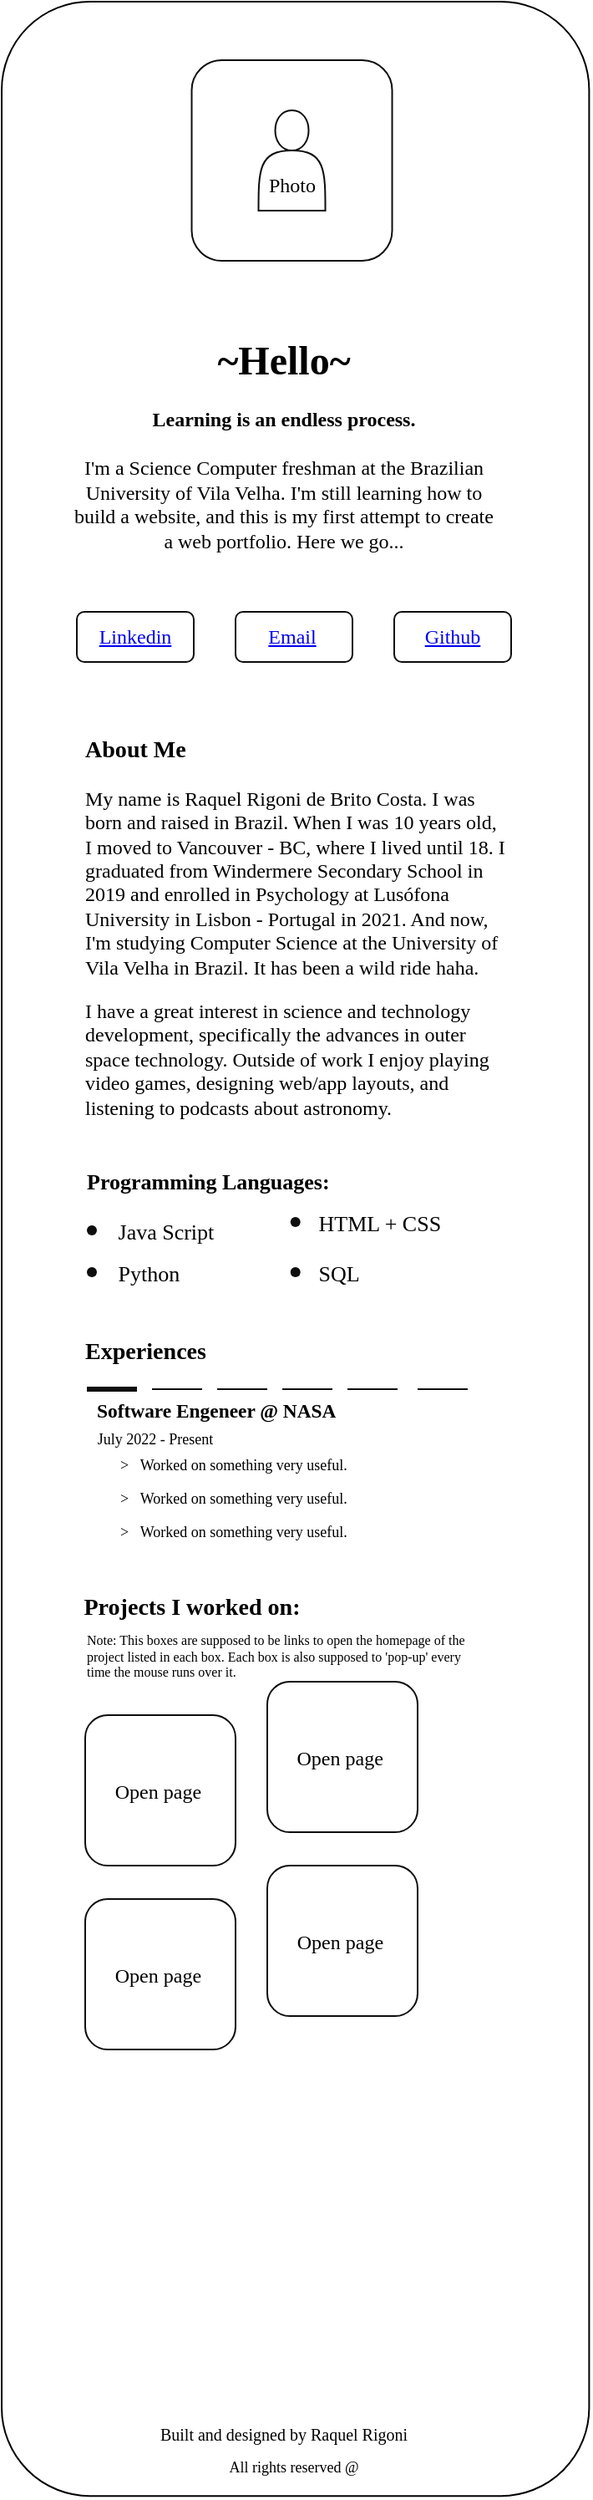 <mxfile version="20.2.5" type="github">
  <diagram id="Zk_9r5JQN1q4R0DaMTSa" name="Page-1">
    <mxGraphModel dx="1038" dy="619" grid="1" gridSize="10" guides="1" tooltips="1" connect="1" arrows="1" fold="1" page="1" pageScale="1" pageWidth="827" pageHeight="1169" math="0" shadow="0">
      <root>
        <mxCell id="0" />
        <mxCell id="1" parent="0" />
        <mxCell id="GfLxlEOh-HePHIYTMGW_-10" value="" style="rounded=1;whiteSpace=wrap;html=1;rotation=90;shadow=0;glass=0;sketch=0;gradientDirection=east;fontColor=none;noLabel=1;fontSize=10;" vertex="1" parent="1">
          <mxGeometry x="-325.18" y="615.21" width="1492.07" height="351.66" as="geometry" />
        </mxCell>
        <mxCell id="GfLxlEOh-HePHIYTMGW_-25" value="&lt;h1 style=&quot;&quot;&gt;~Hello~&lt;/h1&gt;&lt;div style=&quot;&quot;&gt;&lt;br&gt;&lt;/div&gt;&lt;p style=&quot;&quot;&gt;I&#39;m a Science Computer freshman at the Brazilian University of Vila Velha. I&#39;m still learning how to build a website, and this is my first attempt to create a web portfolio. Here we go...&lt;/p&gt;" style="text;html=1;spacing=5;spacingTop=-20;whiteSpace=wrap;overflow=hidden;rounded=0;opacity=95;fontFamily=Times New Roman;align=center;fontColor=default;" vertex="1" parent="1">
          <mxGeometry x="284" y="240" width="260" height="140" as="geometry" />
        </mxCell>
        <mxCell id="GfLxlEOh-HePHIYTMGW_-26" value="&lt;h4&gt;Learning is an endless process.&lt;/h4&gt;" style="text;html=1;strokeColor=none;fillColor=none;align=center;verticalAlign=middle;whiteSpace=wrap;rounded=0;fontFamily=Times New Roman;opacity=95;fontColor=default;" vertex="1" parent="1">
          <mxGeometry x="326" y="280" width="176" height="30" as="geometry" />
        </mxCell>
        <mxCell id="GfLxlEOh-HePHIYTMGW_-28" value="" style="rounded=1;whiteSpace=wrap;html=1;shadow=0;glass=0;sketch=0;fontFamily=Times New Roman;fontColor=#000000;strokeColor=default;strokeWidth=1;fillColor=none;gradientColor=#28169C;gradientDirection=east;opacity=95;" vertex="1" parent="1">
          <mxGeometry x="358.76" y="80" width="120" height="120" as="geometry" />
        </mxCell>
        <mxCell id="GfLxlEOh-HePHIYTMGW_-29" value="Photo" style="text;html=1;strokeColor=none;fillColor=none;align=center;verticalAlign=middle;whiteSpace=wrap;rounded=0;shadow=0;glass=0;sketch=0;fontFamily=Times New Roman;fontColor=default;opacity=95;" vertex="1" parent="1">
          <mxGeometry x="388.76" y="140" width="60" height="30" as="geometry" />
        </mxCell>
        <mxCell id="GfLxlEOh-HePHIYTMGW_-31" value="&lt;h3 style=&quot;&quot;&gt;About Me&lt;/h3&gt;&lt;p style=&quot;&quot;&gt;My name is Raquel Rigoni de Brito Costa. I was born and raised in Brazil. When I was 10 years old, I moved to Vancouver - BC, where I lived until 18. I graduated from Windermere Secondary School in 2019 and enrolled in Psychology at Lusófona University in Lisbon - Portugal in 2021. And now, I&#39;m studying Computer Science at the University of Vila Velha in Brazil. It has been a wild ride haha.&amp;nbsp;&lt;br&gt;&lt;/p&gt;&lt;p&gt;I have a great interest in science and technology development, specifically the advances in outer space technology.&amp;nbsp;Outside of work I enjoy playing video games, designing web/app layouts, and listening to podcasts about astronomy.&lt;br&gt;&lt;/p&gt;&lt;div&gt;&lt;br&gt;&lt;/div&gt;" style="text;html=1;strokeColor=none;fillColor=none;spacing=5;spacingTop=-20;whiteSpace=wrap;overflow=hidden;rounded=0;shadow=0;glass=0;sketch=0;fontFamily=Times New Roman;fontColor=default;opacity=95;align=left;" vertex="1" parent="1">
          <mxGeometry x="290" y="480" width="260" height="240" as="geometry" />
        </mxCell>
        <mxCell id="GfLxlEOh-HePHIYTMGW_-32" value="Programming Languages:" style="text;strokeColor=none;fillColor=none;align=left;verticalAlign=middle;spacingLeft=4;spacingRight=4;overflow=hidden;points=[[0,0.5],[1,0.5]];portConstraint=eastwest;rotatable=0;shadow=0;glass=0;sketch=0;fontFamily=Times New Roman;fontColor=default;opacity=95;fontStyle=1;fontSize=13;" vertex="1" parent="1">
          <mxGeometry x="290" y="735" width="160" height="30" as="geometry" />
        </mxCell>
        <mxCell id="GfLxlEOh-HePHIYTMGW_-33" value="Java Script" style="text;strokeColor=none;fillColor=none;align=left;verticalAlign=middle;spacingLeft=4;spacingRight=4;overflow=hidden;points=[[0,0.5],[1,0.5]];portConstraint=eastwest;rotatable=0;shadow=0;glass=0;sketch=0;fontFamily=Times New Roman;fontSize=13;fontColor=default;opacity=95;" vertex="1" parent="1">
          <mxGeometry x="308.76" y="765" width="80" height="30" as="geometry" />
        </mxCell>
        <mxCell id="GfLxlEOh-HePHIYTMGW_-34" value="Python" style="text;strokeColor=none;fillColor=none;align=left;verticalAlign=middle;spacingLeft=4;spacingRight=4;overflow=hidden;points=[[0,0.5],[1,0.5]];portConstraint=eastwest;rotatable=0;shadow=0;glass=0;sketch=0;fontFamily=Times New Roman;fontSize=13;fontColor=default;opacity=95;" vertex="1" parent="1">
          <mxGeometry x="308.76" y="790" width="80" height="30" as="geometry" />
        </mxCell>
        <mxCell id="GfLxlEOh-HePHIYTMGW_-35" value="HTML + CSS" style="text;strokeColor=none;fillColor=none;align=left;verticalAlign=middle;spacingLeft=4;spacingRight=4;overflow=hidden;points=[[0,0.5],[1,0.5]];portConstraint=eastwest;rotatable=0;shadow=0;glass=0;sketch=0;fontFamily=Times New Roman;fontSize=13;fontColor=default;opacity=95;" vertex="1" parent="1">
          <mxGeometry x="428.76" y="760" width="96" height="30" as="geometry" />
        </mxCell>
        <mxCell id="GfLxlEOh-HePHIYTMGW_-36" value="SQL" style="text;strokeColor=none;fillColor=none;align=left;verticalAlign=middle;spacingLeft=4;spacingRight=4;overflow=hidden;points=[[0,0.5],[1,0.5]];portConstraint=eastwest;rotatable=0;shadow=0;glass=0;sketch=0;fontFamily=Times New Roman;fontSize=13;fontColor=default;opacity=95;" vertex="1" parent="1">
          <mxGeometry x="428.76" y="790" width="80" height="30" as="geometry" />
        </mxCell>
        <mxCell id="GfLxlEOh-HePHIYTMGW_-39" value="" style="shape=waypoint;sketch=0;fillStyle=solid;size=6;pointerEvents=1;points=[];fillColor=none;resizable=0;rotatable=0;perimeter=centerPerimeter;snapToPoint=1;shadow=0;glass=0;fontFamily=Times New Roman;fontSize=13;fontColor=default;strokeColor=default;strokeWidth=1;opacity=95;" vertex="1" parent="1">
          <mxGeometry x="400.86" y="755" width="40" height="40" as="geometry" />
        </mxCell>
        <mxCell id="GfLxlEOh-HePHIYTMGW_-40" value="" style="shape=waypoint;sketch=0;fillStyle=solid;size=6;pointerEvents=1;points=[];fillColor=none;resizable=0;rotatable=0;perimeter=centerPerimeter;snapToPoint=1;shadow=0;glass=0;fontFamily=Times New Roman;fontSize=13;fontColor=default;strokeColor=default;strokeWidth=1;opacity=95;" vertex="1" parent="1">
          <mxGeometry x="400.86" y="785" width="40" height="40" as="geometry" />
        </mxCell>
        <mxCell id="GfLxlEOh-HePHIYTMGW_-41" value="" style="shape=waypoint;sketch=0;fillStyle=solid;size=6;pointerEvents=1;points=[];fillColor=none;resizable=0;rotatable=0;perimeter=centerPerimeter;snapToPoint=1;shadow=0;glass=0;fontFamily=Times New Roman;fontSize=13;fontColor=default;strokeColor=default;strokeWidth=1;opacity=95;" vertex="1" parent="1">
          <mxGeometry x="279" y="785" width="40" height="40" as="geometry" />
        </mxCell>
        <mxCell id="GfLxlEOh-HePHIYTMGW_-44" value="" style="shape=waypoint;sketch=0;fillStyle=solid;size=6;pointerEvents=1;points=[];fillColor=none;resizable=0;rotatable=0;perimeter=centerPerimeter;snapToPoint=1;shadow=0;glass=0;fontFamily=Times New Roman;fontSize=13;fontColor=default;strokeColor=default;strokeWidth=1;opacity=95;" vertex="1" parent="1">
          <mxGeometry x="279" y="760" width="40" height="40" as="geometry" />
        </mxCell>
        <mxCell id="GfLxlEOh-HePHIYTMGW_-45" value="" style="rounded=1;whiteSpace=wrap;html=1;shadow=0;glass=0;sketch=0;fontFamily=Times New Roman;fontSize=13;fontColor=default;strokeColor=default;strokeWidth=1;fillColor=none;gradientColor=#28169C;gradientDirection=east;opacity=95;" vertex="1" parent="1">
          <mxGeometry x="290" y="410" width="70" height="30" as="geometry" />
        </mxCell>
        <mxCell id="GfLxlEOh-HePHIYTMGW_-46" value="" style="rounded=1;whiteSpace=wrap;html=1;shadow=0;glass=0;sketch=0;fontFamily=Times New Roman;fontSize=13;fontColor=default;strokeColor=default;strokeWidth=1;fillColor=none;gradientColor=#28169C;gradientDirection=east;opacity=95;" vertex="1" parent="1">
          <mxGeometry x="385" y="410" width="70" height="30" as="geometry" />
        </mxCell>
        <mxCell id="GfLxlEOh-HePHIYTMGW_-47" value="" style="rounded=1;whiteSpace=wrap;html=1;shadow=0;glass=0;sketch=0;fontFamily=Times New Roman;fontSize=13;fontColor=default;strokeColor=default;strokeWidth=1;fillColor=none;gradientColor=#28169C;gradientDirection=east;opacity=95;" vertex="1" parent="1">
          <mxGeometry x="480" y="410" width="70" height="30" as="geometry" />
        </mxCell>
        <UserObject label="Linkedin" link="https://www.draw.io" id="GfLxlEOh-HePHIYTMGW_-48">
          <mxCell style="text;html=1;strokeColor=none;fillColor=none;whiteSpace=wrap;align=center;verticalAlign=middle;fontColor=#0000EE;fontStyle=4;shadow=0;glass=0;sketch=0;fontFamily=Times New Roman;fontSize=12;opacity=95;" vertex="1" parent="1">
            <mxGeometry x="295" y="405" width="60" height="40" as="geometry" />
          </mxCell>
        </UserObject>
        <UserObject label="Email" link="https://www.draw.io" id="GfLxlEOh-HePHIYTMGW_-49">
          <mxCell style="text;html=1;strokeColor=none;fillColor=none;whiteSpace=wrap;align=center;verticalAlign=middle;fontColor=#0000EE;fontStyle=4;shadow=0;glass=0;sketch=0;fontFamily=Times New Roman;fontSize=12;opacity=95;" vertex="1" parent="1">
            <mxGeometry x="388.76" y="405" width="60" height="40" as="geometry" />
          </mxCell>
        </UserObject>
        <UserObject label="Github" link="https://www.draw.io" id="GfLxlEOh-HePHIYTMGW_-50">
          <mxCell style="text;html=1;strokeColor=none;fillColor=none;whiteSpace=wrap;align=center;verticalAlign=middle;fontColor=#0000EE;fontStyle=4;shadow=0;glass=0;sketch=0;fontFamily=Times New Roman;fontSize=12;opacity=95;" vertex="1" parent="1">
            <mxGeometry x="485" y="405" width="60" height="40" as="geometry" />
          </mxCell>
        </UserObject>
        <mxCell id="GfLxlEOh-HePHIYTMGW_-51" value="" style="shape=actor;whiteSpace=wrap;html=1;shadow=0;glass=0;sketch=0;fontFamily=Times New Roman;fontSize=12;fontColor=default;strokeColor=default;strokeWidth=1;fillColor=none;gradientColor=#28169C;gradientDirection=east;opacity=95;" vertex="1" parent="1">
          <mxGeometry x="398.76" y="110" width="40" height="60" as="geometry" />
        </mxCell>
        <mxCell id="GfLxlEOh-HePHIYTMGW_-52" value="&lt;h3&gt;Experiences&lt;/h3&gt;" style="text;html=1;strokeColor=none;fillColor=none;spacing=5;spacingTop=-20;whiteSpace=wrap;overflow=hidden;rounded=0;shadow=0;glass=0;sketch=0;fontFamily=Times New Roman;fontSize=12;fontColor=default;opacity=95;" vertex="1" parent="1">
          <mxGeometry x="290" y="840" width="270" height="30" as="geometry" />
        </mxCell>
        <mxCell id="GfLxlEOh-HePHIYTMGW_-53" value="" style="rounded=1;whiteSpace=wrap;html=1;shadow=0;glass=0;sketch=0;fontFamily=Times New Roman;fontSize=12;fontColor=default;strokeColor=default;strokeWidth=1;fillColor=none;gradientColor=#28169C;gradientDirection=east;opacity=95;" vertex="1" parent="1">
          <mxGeometry x="295" y="1070" width="90" height="90" as="geometry" />
        </mxCell>
        <mxCell id="GfLxlEOh-HePHIYTMGW_-54" value="" style="rounded=1;whiteSpace=wrap;html=1;shadow=0;glass=0;sketch=0;fontFamily=Times New Roman;fontSize=12;fontColor=default;strokeColor=default;strokeWidth=1;fillColor=none;gradientColor=#28169C;gradientDirection=east;opacity=95;" vertex="1" parent="1">
          <mxGeometry x="404" y="1050" width="90" height="90" as="geometry" />
        </mxCell>
        <mxCell id="GfLxlEOh-HePHIYTMGW_-55" value="" style="rounded=1;whiteSpace=wrap;html=1;shadow=0;glass=0;sketch=0;fontFamily=Times New Roman;fontSize=12;fontColor=default;strokeColor=default;strokeWidth=1;fillColor=none;gradientColor=#28169C;gradientDirection=east;opacity=95;" vertex="1" parent="1">
          <mxGeometry x="295" y="1180" width="90" height="90" as="geometry" />
        </mxCell>
        <mxCell id="GfLxlEOh-HePHIYTMGW_-56" value="" style="rounded=1;whiteSpace=wrap;html=1;shadow=0;glass=0;sketch=0;fontFamily=Times New Roman;fontSize=12;fontColor=default;strokeColor=default;strokeWidth=1;fillColor=none;gradientColor=#28169C;gradientDirection=east;opacity=95;" vertex="1" parent="1">
          <mxGeometry x="404" y="1160" width="90" height="90" as="geometry" />
        </mxCell>
        <mxCell id="GfLxlEOh-HePHIYTMGW_-66" value="&lt;h3&gt;Projects I worked on:&lt;/h3&gt;" style="text;html=1;strokeColor=none;fillColor=none;align=center;verticalAlign=middle;whiteSpace=wrap;rounded=0;shadow=0;glass=0;sketch=0;fontFamily=Times New Roman;fontSize=12;fontColor=default;opacity=95;" vertex="1" parent="1">
          <mxGeometry x="284" y="990" width="150" height="30" as="geometry" />
        </mxCell>
        <mxCell id="GfLxlEOh-HePHIYTMGW_-67" value="Open page" style="text;strokeColor=none;fillColor=none;align=left;verticalAlign=top;spacingLeft=4;spacingRight=4;overflow=hidden;rotatable=0;points=[[0,0.5],[1,0.5]];portConstraint=eastwest;shadow=0;glass=0;sketch=0;fontFamily=Times New Roman;fontSize=12;fontColor=default;opacity=95;html=0;" vertex="1" parent="1">
          <mxGeometry x="306.88" y="1102" width="66.24" height="26" as="geometry" />
        </mxCell>
        <mxCell id="GfLxlEOh-HePHIYTMGW_-68" value="Open page" style="text;strokeColor=none;fillColor=none;align=left;verticalAlign=top;spacingLeft=4;spacingRight=4;overflow=hidden;rotatable=0;points=[[0,0.5],[1,0.5]];portConstraint=eastwest;shadow=0;glass=0;sketch=0;fontFamily=Times New Roman;fontSize=12;fontColor=default;opacity=95;html=0;" vertex="1" parent="1">
          <mxGeometry x="415.88" y="1192" width="66.24" height="26" as="geometry" />
        </mxCell>
        <mxCell id="GfLxlEOh-HePHIYTMGW_-69" value="Open page" style="text;strokeColor=none;fillColor=none;align=left;verticalAlign=top;spacingLeft=4;spacingRight=4;overflow=hidden;rotatable=0;points=[[0,0.5],[1,0.5]];portConstraint=eastwest;shadow=0;glass=0;sketch=0;fontFamily=Times New Roman;fontSize=12;fontColor=default;opacity=95;html=0;" vertex="1" parent="1">
          <mxGeometry x="306.88" y="1212" width="66.24" height="26" as="geometry" />
        </mxCell>
        <mxCell id="GfLxlEOh-HePHIYTMGW_-70" value="Open page" style="text;strokeColor=none;fillColor=none;align=left;verticalAlign=top;spacingLeft=4;spacingRight=4;overflow=hidden;rotatable=0;points=[[0,0.5],[1,0.5]];portConstraint=eastwest;shadow=0;glass=0;sketch=0;fontFamily=Times New Roman;fontSize=12;fontColor=default;opacity=95;html=0;" vertex="1" parent="1">
          <mxGeometry x="415.76" y="1082" width="66.24" height="26" as="geometry" />
        </mxCell>
        <mxCell id="GfLxlEOh-HePHIYTMGW_-71" value="Built and designed by Raquel Rigoni" style="text;html=1;strokeColor=none;fillColor=none;align=center;verticalAlign=middle;whiteSpace=wrap;rounded=0;shadow=0;glass=0;sketch=0;fontFamily=Times New Roman;fontSize=10;fontColor=default;opacity=95;" vertex="1" parent="1">
          <mxGeometry x="324" y="1490" width="180" height="20" as="geometry" />
        </mxCell>
        <mxCell id="GfLxlEOh-HePHIYTMGW_-72" value="All rights reserved @" style="text;html=1;strokeColor=none;fillColor=none;align=center;verticalAlign=middle;whiteSpace=wrap;rounded=0;shadow=0;glass=0;sketch=0;fontFamily=Times New Roman;fontSize=9;fontColor=default;opacity=95;" vertex="1" parent="1">
          <mxGeometry x="365" y="1510" width="110" height="20" as="geometry" />
        </mxCell>
        <mxCell id="GfLxlEOh-HePHIYTMGW_-73" value="" style="line;strokeWidth=3;html=1;shadow=0;glass=0;sketch=0;fontFamily=Times New Roman;fontSize=10;fontColor=default;fillColor=none;gradientColor=#28169C;gradientDirection=east;opacity=95;" vertex="1" parent="1">
          <mxGeometry x="296" y="870" width="30" height="10" as="geometry" />
        </mxCell>
        <mxCell id="GfLxlEOh-HePHIYTMGW_-74" value="" style="line;strokeWidth=1;html=1;shadow=0;glass=0;sketch=0;fontFamily=Times New Roman;fontSize=10;fontColor=default;fillColor=none;gradientColor=#28169C;gradientDirection=east;opacity=95;" vertex="1" parent="1">
          <mxGeometry x="335" y="870" width="30" height="10" as="geometry" />
        </mxCell>
        <mxCell id="GfLxlEOh-HePHIYTMGW_-75" value="" style="line;strokeWidth=1;html=1;shadow=0;glass=0;sketch=0;fontFamily=Times New Roman;fontSize=10;fontColor=default;fillColor=none;gradientColor=#28169C;gradientDirection=east;opacity=95;" vertex="1" parent="1">
          <mxGeometry x="374" y="870" width="30" height="10" as="geometry" />
        </mxCell>
        <mxCell id="GfLxlEOh-HePHIYTMGW_-76" value="" style="line;strokeWidth=1;html=1;shadow=0;glass=0;sketch=0;fontFamily=Times New Roman;fontSize=10;fontColor=default;fillColor=none;gradientColor=#28169C;gradientDirection=east;opacity=95;" vertex="1" parent="1">
          <mxGeometry x="413" y="870" width="30" height="10" as="geometry" />
        </mxCell>
        <mxCell id="GfLxlEOh-HePHIYTMGW_-77" value="" style="line;strokeWidth=1;html=1;shadow=0;glass=0;sketch=0;fontFamily=Times New Roman;fontSize=10;fontColor=default;fillColor=none;gradientColor=#28169C;gradientDirection=east;opacity=95;" vertex="1" parent="1">
          <mxGeometry x="452" y="870" width="30" height="10" as="geometry" />
        </mxCell>
        <mxCell id="GfLxlEOh-HePHIYTMGW_-78" value="" style="line;strokeWidth=1;html=1;shadow=0;glass=0;sketch=0;fontFamily=Times New Roman;fontSize=10;fontColor=default;fillColor=none;gradientColor=#28169C;gradientDirection=east;opacity=95;" vertex="1" parent="1">
          <mxGeometry x="494" y="870" width="30" height="10" as="geometry" />
        </mxCell>
        <mxCell id="GfLxlEOh-HePHIYTMGW_-79" value="&lt;h3&gt;Software Engeneer @ NASA&lt;/h3&gt;&lt;p&gt;&lt;br&gt;&lt;/p&gt;" style="text;html=1;strokeColor=none;fillColor=none;spacing=5;spacingTop=-20;whiteSpace=wrap;overflow=hidden;rounded=0;shadow=0;glass=0;sketch=0;fontFamily=Times New Roman;fontSize=10;fontColor=default;opacity=95;" vertex="1" parent="1">
          <mxGeometry x="296.88" y="880" width="190" height="20" as="geometry" />
        </mxCell>
        <mxCell id="GfLxlEOh-HePHIYTMGW_-81" value="July 2022 - Present" style="text;html=1;strokeColor=none;fillColor=none;align=center;verticalAlign=middle;whiteSpace=wrap;rounded=0;shadow=0;glass=0;sketch=0;fontFamily=Times New Roman;fontSize=9;fontColor=default;opacity=95;" vertex="1" parent="1">
          <mxGeometry x="295" y="900" width="84" height="10" as="geometry" />
        </mxCell>
        <mxCell id="GfLxlEOh-HePHIYTMGW_-82" value="&gt;   Worked on something very useful." style="text;strokeColor=none;fillColor=none;align=left;verticalAlign=middle;spacingLeft=4;spacingRight=4;overflow=hidden;points=[[0,0.5],[1,0.5]];portConstraint=eastwest;rotatable=0;shadow=0;glass=0;sketch=0;fontFamily=Times New Roman;fontSize=9;fontColor=default;opacity=95;html=0;" vertex="1" parent="1">
          <mxGeometry x="310" y="910" width="201.76" height="20" as="geometry" />
        </mxCell>
        <mxCell id="GfLxlEOh-HePHIYTMGW_-86" value="&gt;   Worked on something very useful." style="text;strokeColor=none;fillColor=none;align=left;verticalAlign=middle;spacingLeft=4;spacingRight=4;overflow=hidden;points=[[0,0.5],[1,0.5]];portConstraint=eastwest;rotatable=0;shadow=0;glass=0;sketch=0;fontFamily=Times New Roman;fontSize=9;fontColor=default;opacity=95;html=0;" vertex="1" parent="1">
          <mxGeometry x="310" y="930" width="201.76" height="20" as="geometry" />
        </mxCell>
        <mxCell id="GfLxlEOh-HePHIYTMGW_-87" value="&gt;   Worked on something very useful." style="text;strokeColor=none;fillColor=none;align=left;verticalAlign=middle;spacingLeft=4;spacingRight=4;overflow=hidden;points=[[0,0.5],[1,0.5]];portConstraint=eastwest;rotatable=0;shadow=0;glass=0;sketch=0;fontFamily=Times New Roman;fontSize=9;fontColor=default;opacity=95;html=0;" vertex="1" parent="1">
          <mxGeometry x="310" y="950" width="201.76" height="20" as="geometry" />
        </mxCell>
        <mxCell id="GfLxlEOh-HePHIYTMGW_-88" value="Note: This boxes are supposed to be links to open the homepage of the project listed in each box. Each box is also supposed to &#39;pop-up&#39; every time the mouse runs over it." style="text;html=1;strokeColor=none;fillColor=none;align=left;verticalAlign=middle;whiteSpace=wrap;rounded=0;shadow=0;glass=0;sketch=0;fontFamily=Times New Roman;fontSize=8;fontColor=default;opacity=95;" vertex="1" parent="1">
          <mxGeometry x="294" y="1020" width="230" height="30" as="geometry" />
        </mxCell>
      </root>
    </mxGraphModel>
  </diagram>
</mxfile>
